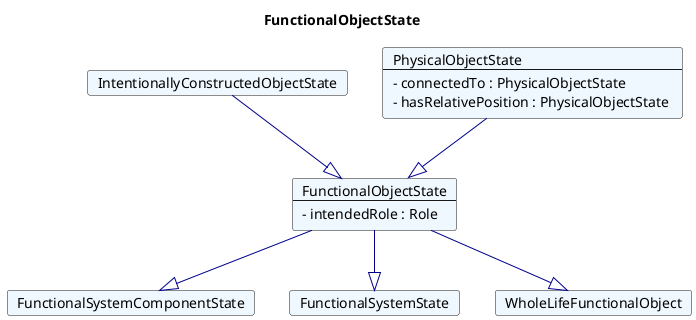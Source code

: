 @startuml
Title FunctionalObjectState 

Card FunctionalObjectState #F0F8FF [
FunctionalObjectState
----
- intendedRole : Role 
]
Card IntentionallyConstructedObjectState #F0F8FF [
IntentionallyConstructedObjectState
]
IntentionallyConstructedObjectState --|> FunctionalObjectState  #00008B 
Card PhysicalObjectState #F0F8FF [
PhysicalObjectState
----
- connectedTo : PhysicalObjectState 
- hasRelativePosition : PhysicalObjectState 
]
PhysicalObjectState --|> FunctionalObjectState  #00008B 
Card FunctionalSystemComponentState #F0F8FF [
FunctionalSystemComponentState
]
FunctionalObjectState --|> FunctionalSystemComponentState  #00008B 
Card FunctionalSystemState #F0F8FF [
FunctionalSystemState
]
FunctionalObjectState --|> FunctionalSystemState  #00008B 
Card WholeLifeFunctionalObject #F0F8FF [
WholeLifeFunctionalObject
]
FunctionalObjectState --|> WholeLifeFunctionalObject  #00008B 
@enduml